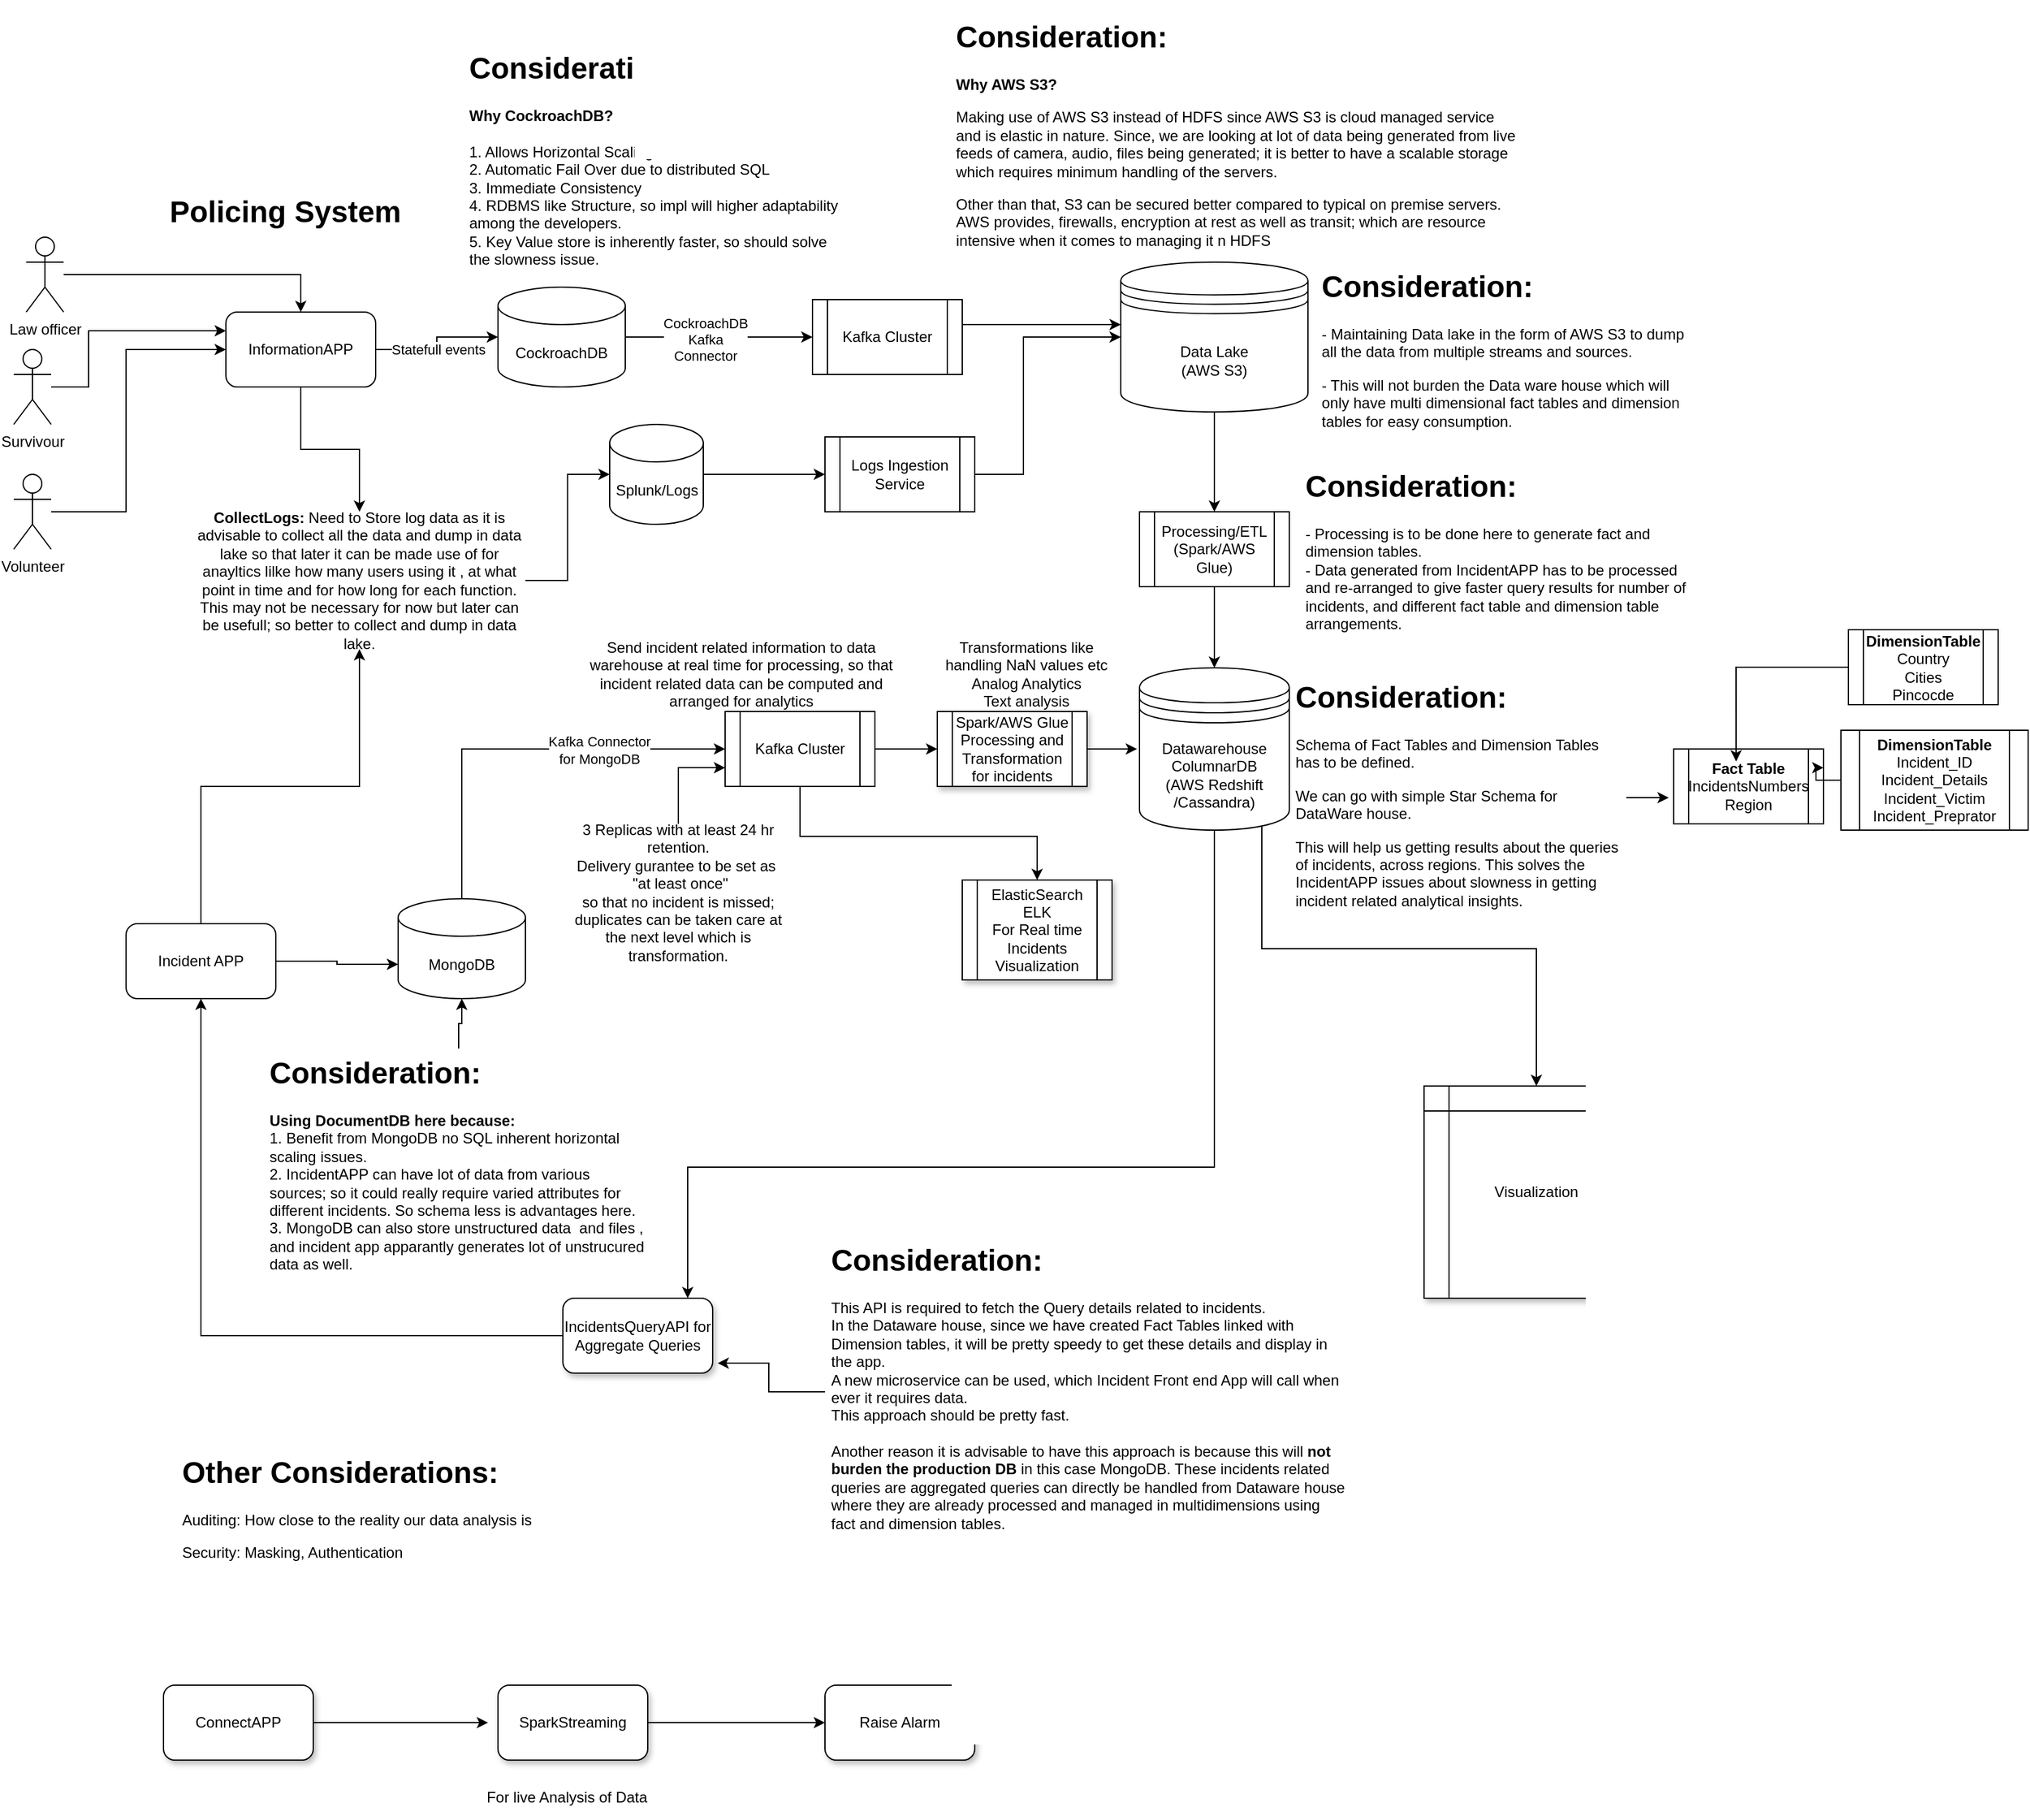 <mxfile version="14.5.10" type="github" pages="3">
  <diagram id="86TCpwpJEMBFlHIx1PRZ" name="Page-1">
    <mxGraphModel dx="1282" dy="674" grid="1" gridSize="10" guides="1" tooltips="1" connect="1" arrows="1" fold="1" page="1" pageScale="1" pageWidth="827" pageHeight="1169" math="0" shadow="0">
      <root>
        <mxCell id="0" />
        <mxCell id="1" parent="0" />
        <mxCell id="M00Jkyyd9K6bwBccqDg0-67" style="edgeStyle=orthogonalEdgeStyle;rounded=0;orthogonalLoop=1;jettySize=auto;html=1;" parent="1" source="M00Jkyyd9K6bwBccqDg0-53" target="M00Jkyyd9K6bwBccqDg0-55" edge="1">
          <mxGeometry relative="1" as="geometry" />
        </mxCell>
        <mxCell id="M00Jkyyd9K6bwBccqDg0-79" value="Statefull events" style="edgeLabel;html=1;align=center;verticalAlign=middle;resizable=0;points=[];" parent="M00Jkyyd9K6bwBccqDg0-67" vertex="1" connectable="0">
          <mxGeometry x="-0.296" y="3" relative="1" as="geometry">
            <mxPoint x="12" y="3" as="offset" />
          </mxGeometry>
        </mxCell>
        <mxCell id="7txRCt_JXUs7RKzOq8Ak-15" style="edgeStyle=orthogonalEdgeStyle;rounded=0;orthogonalLoop=1;jettySize=auto;html=1;" edge="1" parent="1" source="M00Jkyyd9K6bwBccqDg0-53" target="M00Jkyyd9K6bwBccqDg0-82">
          <mxGeometry relative="1" as="geometry" />
        </mxCell>
        <mxCell id="M00Jkyyd9K6bwBccqDg0-53" value="InformationAPP" style="rounded=1;whiteSpace=wrap;html=1;" parent="1" vertex="1">
          <mxGeometry x="210" y="320" width="120" height="60" as="geometry" />
        </mxCell>
        <mxCell id="M00Jkyyd9K6bwBccqDg0-54" value="&lt;h1&gt;Policing System&lt;/h1&gt;" style="text;html=1;strokeColor=none;fillColor=none;spacing=5;spacingTop=-20;whiteSpace=wrap;overflow=hidden;rounded=0;" parent="1" vertex="1">
          <mxGeometry x="160" y="220" width="370" height="40" as="geometry" />
        </mxCell>
        <mxCell id="M00Jkyyd9K6bwBccqDg0-70" style="edgeStyle=orthogonalEdgeStyle;rounded=0;orthogonalLoop=1;jettySize=auto;html=1;" parent="1" source="M00Jkyyd9K6bwBccqDg0-55" target="M00Jkyyd9K6bwBccqDg0-69" edge="1">
          <mxGeometry relative="1" as="geometry" />
        </mxCell>
        <mxCell id="7txRCt_JXUs7RKzOq8Ak-41" value="CockroachDB&lt;br&gt;Kafka&lt;br&gt;Connector" style="edgeLabel;html=1;align=center;verticalAlign=middle;resizable=0;points=[];" vertex="1" connectable="0" parent="M00Jkyyd9K6bwBccqDg0-70">
          <mxGeometry x="-0.147" y="-2" relative="1" as="geometry">
            <mxPoint as="offset" />
          </mxGeometry>
        </mxCell>
        <mxCell id="M00Jkyyd9K6bwBccqDg0-55" value="CockroachDB" style="shape=cylinder3;whiteSpace=wrap;html=1;boundedLbl=1;backgroundOutline=1;size=15;" parent="1" vertex="1">
          <mxGeometry x="428" y="300" width="102" height="80" as="geometry" />
        </mxCell>
        <mxCell id="M00Jkyyd9K6bwBccqDg0-76" style="edgeStyle=orthogonalEdgeStyle;rounded=0;orthogonalLoop=1;jettySize=auto;html=1;entryX=0.5;entryY=0;entryDx=0;entryDy=0;" parent="1" source="M00Jkyyd9K6bwBccqDg0-56" target="M00Jkyyd9K6bwBccqDg0-53" edge="1">
          <mxGeometry relative="1" as="geometry" />
        </mxCell>
        <mxCell id="M00Jkyyd9K6bwBccqDg0-56" value="Law officer" style="shape=umlActor;verticalLabelPosition=bottom;verticalAlign=top;html=1;outlineConnect=0;" parent="1" vertex="1">
          <mxGeometry x="50" y="260" width="30" height="60" as="geometry" />
        </mxCell>
        <mxCell id="M00Jkyyd9K6bwBccqDg0-64" style="edgeStyle=orthogonalEdgeStyle;rounded=0;orthogonalLoop=1;jettySize=auto;html=1;entryX=0;entryY=0.25;entryDx=0;entryDy=0;" parent="1" source="M00Jkyyd9K6bwBccqDg0-61" target="M00Jkyyd9K6bwBccqDg0-53" edge="1">
          <mxGeometry relative="1" as="geometry">
            <Array as="points">
              <mxPoint x="100" y="380" />
              <mxPoint x="100" y="335" />
            </Array>
          </mxGeometry>
        </mxCell>
        <mxCell id="M00Jkyyd9K6bwBccqDg0-61" value="Survivour" style="shape=umlActor;verticalLabelPosition=bottom;verticalAlign=top;html=1;outlineConnect=0;" parent="1" vertex="1">
          <mxGeometry x="40" y="350" width="30" height="60" as="geometry" />
        </mxCell>
        <mxCell id="M00Jkyyd9K6bwBccqDg0-65" style="edgeStyle=orthogonalEdgeStyle;rounded=0;orthogonalLoop=1;jettySize=auto;html=1;entryX=0;entryY=0.5;entryDx=0;entryDy=0;" parent="1" source="M00Jkyyd9K6bwBccqDg0-62" target="M00Jkyyd9K6bwBccqDg0-53" edge="1">
          <mxGeometry relative="1" as="geometry">
            <Array as="points">
              <mxPoint x="130" y="480" />
              <mxPoint x="130" y="350" />
            </Array>
          </mxGeometry>
        </mxCell>
        <mxCell id="M00Jkyyd9K6bwBccqDg0-62" value="Volunteer" style="shape=umlActor;verticalLabelPosition=bottom;verticalAlign=top;html=1;outlineConnect=0;" parent="1" vertex="1">
          <mxGeometry x="40" y="450" width="30" height="60" as="geometry" />
        </mxCell>
        <mxCell id="M00Jkyyd9K6bwBccqDg0-66" value="&lt;h1&gt;Consideration:&lt;/h1&gt;&lt;div&gt;&lt;b&gt;Why CockroachDB?&lt;/b&gt;&lt;/div&gt;&lt;div&gt;&lt;b&gt;&lt;br&gt;&lt;/b&gt;&lt;/div&gt;&lt;div&gt;1. Allows Horizontal Scaling;Can resolve Slowness;&lt;/div&gt;&lt;div&gt;2. Automatic Fail Over due to distributed SQL&lt;/div&gt;&lt;div&gt;3. Immediate Consistency&lt;/div&gt;&lt;div&gt;4. RDBMS like Structure, so impl will higher adaptability among the developers.&lt;/div&gt;&lt;div&gt;5. Key Value store is inherently faster, so should solve the slowness issue.&lt;/div&gt;&lt;div&gt;&lt;br&gt;&lt;/div&gt;" style="text;html=1;strokeColor=none;fillColor=none;spacing=5;spacingTop=-20;whiteSpace=wrap;overflow=hidden;rounded=0;" parent="1" vertex="1">
          <mxGeometry x="400" y="105" width="310" height="195" as="geometry" />
        </mxCell>
        <mxCell id="M00Jkyyd9K6bwBccqDg0-72" style="edgeStyle=orthogonalEdgeStyle;rounded=0;orthogonalLoop=1;jettySize=auto;html=1;" parent="1" source="M00Jkyyd9K6bwBccqDg0-69" target="M00Jkyyd9K6bwBccqDg0-71" edge="1">
          <mxGeometry relative="1" as="geometry">
            <Array as="points">
              <mxPoint x="870" y="330" />
              <mxPoint x="870" y="330" />
            </Array>
          </mxGeometry>
        </mxCell>
        <mxCell id="M00Jkyyd9K6bwBccqDg0-69" value="Kafka Cluster" style="shape=process;whiteSpace=wrap;html=1;backgroundOutline=1;" parent="1" vertex="1">
          <mxGeometry x="680" y="310" width="120" height="60" as="geometry" />
        </mxCell>
        <mxCell id="M00Jkyyd9K6bwBccqDg0-94" style="edgeStyle=orthogonalEdgeStyle;rounded=0;orthogonalLoop=1;jettySize=auto;html=1;" parent="1" source="M00Jkyyd9K6bwBccqDg0-71" target="M00Jkyyd9K6bwBccqDg0-93" edge="1">
          <mxGeometry relative="1" as="geometry" />
        </mxCell>
        <mxCell id="M00Jkyyd9K6bwBccqDg0-71" value="Data Lake&lt;br&gt;(AWS S3)" style="shape=datastore;whiteSpace=wrap;html=1;" parent="1" vertex="1">
          <mxGeometry x="927" y="280" width="150" height="120" as="geometry" />
        </mxCell>
        <mxCell id="M00Jkyyd9K6bwBccqDg0-73" value="&lt;h1&gt;Consideration:&lt;/h1&gt;&lt;p&gt;- Maintaining Data lake in the form of AWS S3 to dump all the data from multiple streams and sources.&amp;nbsp;&lt;/p&gt;&lt;p&gt;- This will not burden the Data ware house which will only have multi dimensional fact tables and dimension tables for easy consumption.&lt;/p&gt;" style="text;html=1;strokeColor=none;fillColor=none;spacing=5;spacingTop=-20;whiteSpace=wrap;overflow=hidden;rounded=0;" parent="1" vertex="1">
          <mxGeometry x="1083" y="280" width="300" height="160" as="geometry" />
        </mxCell>
        <mxCell id="M00Jkyyd9K6bwBccqDg0-75" value="&lt;h1&gt;Consideration:&lt;/h1&gt;&lt;p&gt;&lt;b&gt;Why AWS S3?&lt;/b&gt;&lt;/p&gt;&lt;p&gt;Making use of AWS S3 instead of HDFS since AWS S3 is cloud managed service and is elastic in nature. Since, we are looking at lot of data being generated from live feeds of camera, audio, files being generated; it is better to have a scalable storage which requires minimum handling of the servers.&lt;/p&gt;&lt;p&gt;Other than that, S3 can be secured better compared to typical on premise servers. AWS provides, firewalls, encryption at rest as well as transit; which are resource intensive when it comes to managing it n HDFS&lt;/p&gt;" style="text;html=1;strokeColor=none;fillColor=none;spacing=5;spacingTop=-20;whiteSpace=wrap;overflow=hidden;rounded=0;" parent="1" vertex="1">
          <mxGeometry x="790" y="80" width="460" height="200" as="geometry" />
        </mxCell>
        <mxCell id="M00Jkyyd9K6bwBccqDg0-86" style="edgeStyle=orthogonalEdgeStyle;rounded=0;orthogonalLoop=1;jettySize=auto;html=1;entryX=0;entryY=0.5;entryDx=0;entryDy=0;" parent="1" source="M00Jkyyd9K6bwBccqDg0-80" target="M00Jkyyd9K6bwBccqDg0-85" edge="1">
          <mxGeometry relative="1" as="geometry" />
        </mxCell>
        <mxCell id="M00Jkyyd9K6bwBccqDg0-80" value="Splunk/Logs" style="shape=cylinder3;whiteSpace=wrap;html=1;boundedLbl=1;backgroundOutline=1;size=15;" parent="1" vertex="1">
          <mxGeometry x="517.5" y="410" width="75" height="80" as="geometry" />
        </mxCell>
        <mxCell id="M00Jkyyd9K6bwBccqDg0-88" style="edgeStyle=orthogonalEdgeStyle;rounded=0;orthogonalLoop=1;jettySize=auto;html=1;entryX=0;entryY=0.5;entryDx=0;entryDy=0;" parent="1" source="M00Jkyyd9K6bwBccqDg0-85" target="M00Jkyyd9K6bwBccqDg0-71" edge="1">
          <mxGeometry relative="1" as="geometry">
            <Array as="points">
              <mxPoint x="849" y="450" />
              <mxPoint x="849" y="340" />
            </Array>
          </mxGeometry>
        </mxCell>
        <mxCell id="M00Jkyyd9K6bwBccqDg0-85" value="Logs Ingestion Service" style="shape=process;whiteSpace=wrap;html=1;backgroundOutline=1;" parent="1" vertex="1">
          <mxGeometry x="690" y="420" width="120" height="60" as="geometry" />
        </mxCell>
        <mxCell id="7txRCt_JXUs7RKzOq8Ak-7" style="edgeStyle=orthogonalEdgeStyle;rounded=0;orthogonalLoop=1;jettySize=auto;html=1;entryX=0;entryY=0;entryDx=0;entryDy=52.5;entryPerimeter=0;" edge="1" parent="1" source="M00Jkyyd9K6bwBccqDg0-89" target="7txRCt_JXUs7RKzOq8Ak-1">
          <mxGeometry relative="1" as="geometry" />
        </mxCell>
        <mxCell id="7txRCt_JXUs7RKzOq8Ak-13" style="edgeStyle=orthogonalEdgeStyle;rounded=0;orthogonalLoop=1;jettySize=auto;html=1;" edge="1" parent="1" source="M00Jkyyd9K6bwBccqDg0-89" target="M00Jkyyd9K6bwBccqDg0-82">
          <mxGeometry relative="1" as="geometry" />
        </mxCell>
        <mxCell id="M00Jkyyd9K6bwBccqDg0-89" value="Incident APP" style="rounded=1;whiteSpace=wrap;html=1;" parent="1" vertex="1">
          <mxGeometry x="130" y="810" width="120" height="60" as="geometry" />
        </mxCell>
        <mxCell id="7txRCt_JXUs7RKzOq8Ak-21" style="edgeStyle=orthogonalEdgeStyle;rounded=0;orthogonalLoop=1;jettySize=auto;html=1;" edge="1" parent="1" source="M00Jkyyd9K6bwBccqDg0-90" target="7txRCt_JXUs7RKzOq8Ak-20">
          <mxGeometry relative="1" as="geometry">
            <Array as="points">
              <mxPoint x="1002" y="1005" />
              <mxPoint x="580" y="1005" />
            </Array>
          </mxGeometry>
        </mxCell>
        <mxCell id="7txRCt_JXUs7RKzOq8Ak-28" style="edgeStyle=orthogonalEdgeStyle;rounded=0;orthogonalLoop=1;jettySize=auto;html=1;exitX=0.783;exitY=0.969;exitDx=0;exitDy=0;exitPerimeter=0;" edge="1" parent="1" source="M00Jkyyd9K6bwBccqDg0-90" target="7txRCt_JXUs7RKzOq8Ak-27">
          <mxGeometry relative="1" as="geometry">
            <Array as="points">
              <mxPoint x="1040" y="731" />
              <mxPoint x="1040" y="830" />
              <mxPoint x="1260" y="830" />
            </Array>
          </mxGeometry>
        </mxCell>
        <mxCell id="M00Jkyyd9K6bwBccqDg0-90" value="Datawarehouse&lt;br&gt;ColumnarDB&lt;br&gt;(AWS Redshift /Cassandra)" style="shape=datastore;whiteSpace=wrap;html=1;" parent="1" vertex="1">
          <mxGeometry x="942" y="605" width="120" height="130" as="geometry" />
        </mxCell>
        <mxCell id="7txRCt_JXUs7RKzOq8Ak-43" style="edgeStyle=orthogonalEdgeStyle;rounded=0;orthogonalLoop=1;jettySize=auto;html=1;entryX=-0.033;entryY=0.65;entryDx=0;entryDy=0;entryPerimeter=0;" edge="1" parent="1" source="M00Jkyyd9K6bwBccqDg0-92" target="M00Jkyyd9K6bwBccqDg0-97">
          <mxGeometry relative="1" as="geometry" />
        </mxCell>
        <mxCell id="M00Jkyyd9K6bwBccqDg0-92" value="&lt;h1&gt;Consideration:&lt;/h1&gt;&lt;p&gt;&lt;span&gt;Schema of Fact Tables and Dimension Tables has to be defined.&lt;/span&gt;&lt;br&gt;&lt;/p&gt;&lt;p&gt;&lt;span&gt;We can go with simple Star Schema for DataWare house.&amp;nbsp;&lt;/span&gt;&lt;/p&gt;&lt;p&gt;&lt;span&gt;This will help us getting results about the queries of incidents, across regions. This solves the IncidentAPP issues about slowness in getting incident related analytical insights.&lt;/span&gt;&lt;/p&gt;" style="text;html=1;strokeColor=none;fillColor=none;spacing=5;spacingTop=-20;whiteSpace=wrap;overflow=hidden;rounded=0;" parent="1" vertex="1">
          <mxGeometry x="1062" y="609" width="270" height="200" as="geometry" />
        </mxCell>
        <mxCell id="M00Jkyyd9K6bwBccqDg0-95" style="edgeStyle=orthogonalEdgeStyle;rounded=0;orthogonalLoop=1;jettySize=auto;html=1;" parent="1" source="M00Jkyyd9K6bwBccqDg0-93" target="M00Jkyyd9K6bwBccqDg0-90" edge="1">
          <mxGeometry relative="1" as="geometry" />
        </mxCell>
        <mxCell id="M00Jkyyd9K6bwBccqDg0-93" value="Processing/ETL&lt;br&gt;(Spark/AWS Glue)" style="shape=process;whiteSpace=wrap;html=1;backgroundOutline=1;" parent="1" vertex="1">
          <mxGeometry x="942" y="480" width="120" height="60" as="geometry" />
        </mxCell>
        <mxCell id="M00Jkyyd9K6bwBccqDg0-96" value="&lt;h1&gt;Consideration:&lt;/h1&gt;&lt;div&gt;- Processing is to be done here to generate fact and dimension tables.&amp;nbsp;&lt;/div&gt;&lt;div&gt;- Data generated from IncidentAPP has to be processed and re-arranged to give faster query results for number of incidents, and different fact table and dimension table arrangements.&lt;/div&gt;" style="text;html=1;strokeColor=none;fillColor=none;spacing=5;spacingTop=-20;whiteSpace=wrap;overflow=hidden;rounded=0;" parent="1" vertex="1">
          <mxGeometry x="1070" y="440" width="313" height="160" as="geometry" />
        </mxCell>
        <mxCell id="M00Jkyyd9K6bwBccqDg0-97" value="&lt;b&gt;Fact Table&lt;br&gt;&lt;/b&gt;IncidentsNumbers&lt;br&gt;Region" style="shape=process;whiteSpace=wrap;html=1;backgroundOutline=1;" parent="1" vertex="1">
          <mxGeometry x="1370" y="670" width="120" height="60" as="geometry" />
        </mxCell>
        <mxCell id="M00Jkyyd9K6bwBccqDg0-104" style="edgeStyle=orthogonalEdgeStyle;rounded=0;orthogonalLoop=1;jettySize=auto;html=1;entryX=0.417;entryY=0.167;entryDx=0;entryDy=0;entryPerimeter=0;exitX=0;exitY=0.5;exitDx=0;exitDy=0;" parent="1" source="M00Jkyyd9K6bwBccqDg0-98" target="M00Jkyyd9K6bwBccqDg0-97" edge="1">
          <mxGeometry relative="1" as="geometry" />
        </mxCell>
        <mxCell id="M00Jkyyd9K6bwBccqDg0-98" value="&lt;b&gt;DimensionTable&lt;/b&gt;&lt;br&gt;Country&lt;br&gt;Cities&lt;br&gt;Pincocde" style="shape=process;whiteSpace=wrap;html=1;backgroundOutline=1;" parent="1" vertex="1">
          <mxGeometry x="1510" y="574.5" width="120" height="60" as="geometry" />
        </mxCell>
        <mxCell id="M00Jkyyd9K6bwBccqDg0-101" style="edgeStyle=orthogonalEdgeStyle;rounded=0;orthogonalLoop=1;jettySize=auto;html=1;entryX=1;entryY=0.25;entryDx=0;entryDy=0;" parent="1" source="M00Jkyyd9K6bwBccqDg0-99" target="M00Jkyyd9K6bwBccqDg0-97" edge="1">
          <mxGeometry relative="1" as="geometry" />
        </mxCell>
        <mxCell id="M00Jkyyd9K6bwBccqDg0-99" value="&lt;b&gt;DimensionTable&lt;/b&gt;&lt;br&gt;Incident_ID&lt;br&gt;Incident_Details&lt;br&gt;Incident_Victim&lt;br&gt;Incident_Preprator" style="shape=process;whiteSpace=wrap;html=1;backgroundOutline=1;" parent="1" vertex="1">
          <mxGeometry x="1504" y="655" width="150" height="80" as="geometry" />
        </mxCell>
        <mxCell id="7txRCt_JXUs7RKzOq8Ak-9" style="edgeStyle=orthogonalEdgeStyle;rounded=0;orthogonalLoop=1;jettySize=auto;html=1;entryX=0;entryY=0.5;entryDx=0;entryDy=0;exitX=0.5;exitY=0;exitDx=0;exitDy=0;exitPerimeter=0;" edge="1" parent="1" source="7txRCt_JXUs7RKzOq8Ak-1" target="7txRCt_JXUs7RKzOq8Ak-8">
          <mxGeometry relative="1" as="geometry" />
        </mxCell>
        <mxCell id="7txRCt_JXUs7RKzOq8Ak-24" value="Kafka Connector &lt;br&gt;for MongoDB" style="edgeLabel;html=1;align=center;verticalAlign=middle;resizable=0;points=[];" vertex="1" connectable="0" parent="7txRCt_JXUs7RKzOq8Ak-9">
          <mxGeometry x="0.389" y="-1" relative="1" as="geometry">
            <mxPoint as="offset" />
          </mxGeometry>
        </mxCell>
        <mxCell id="7txRCt_JXUs7RKzOq8Ak-1" value="MongoDB" style="shape=cylinder3;whiteSpace=wrap;html=1;boundedLbl=1;backgroundOutline=1;size=15;" vertex="1" parent="1">
          <mxGeometry x="348" y="790" width="102" height="80" as="geometry" />
        </mxCell>
        <mxCell id="7txRCt_JXUs7RKzOq8Ak-47" style="edgeStyle=orthogonalEdgeStyle;rounded=0;orthogonalLoop=1;jettySize=auto;html=1;entryX=0.5;entryY=1;entryDx=0;entryDy=0;entryPerimeter=0;" edge="1" parent="1" source="7txRCt_JXUs7RKzOq8Ak-4" target="7txRCt_JXUs7RKzOq8Ak-1">
          <mxGeometry relative="1" as="geometry" />
        </mxCell>
        <mxCell id="7txRCt_JXUs7RKzOq8Ak-4" value="&lt;h1&gt;Consideration:&lt;/h1&gt;&lt;div&gt;&lt;b&gt;Using DocumentDB here because:&lt;/b&gt;&lt;/div&gt;&lt;div&gt;1. Benefit from MongoDB no SQL inherent horizontal scaling issues.&lt;/div&gt;&lt;div&gt;2. IncidentAPP can have lot of data from various sources; so it could really require varied attributes for different incidents. So schema less is advantages here.&lt;/div&gt;&lt;div&gt;3. MongoDB can also store unstructured data&amp;nbsp; and files , and incident app apparantly generates lot of unstrucured data as well.&lt;/div&gt;&lt;div&gt;&lt;br&gt;&lt;/div&gt;&lt;div&gt;&lt;br&gt;&lt;/div&gt;" style="text;html=1;strokeColor=none;fillColor=none;spacing=5;spacingTop=-20;whiteSpace=wrap;overflow=hidden;rounded=0;" vertex="1" parent="1">
          <mxGeometry x="240" y="910" width="313" height="190" as="geometry" />
        </mxCell>
        <mxCell id="7txRCt_JXUs7RKzOq8Ak-14" style="edgeStyle=orthogonalEdgeStyle;rounded=0;orthogonalLoop=1;jettySize=auto;html=1;" edge="1" parent="1" source="M00Jkyyd9K6bwBccqDg0-82" target="M00Jkyyd9K6bwBccqDg0-80">
          <mxGeometry relative="1" as="geometry" />
        </mxCell>
        <mxCell id="M00Jkyyd9K6bwBccqDg0-82" value="&lt;b&gt;CollectLogs:&lt;/b&gt; Need to Store log data as it is advisable to collect all the data and dump in data lake so that later it can be made use of for anayltics lilke how many users using it , at what point in time and for how long for each function. This may not be necessary for now but later can be usefull; so better to collect and dump in data lake." style="text;html=1;strokeColor=none;fillColor=none;align=center;verticalAlign=middle;whiteSpace=wrap;rounded=0;shadow=1;" parent="1" vertex="1">
          <mxGeometry x="184" y="480" width="266" height="110" as="geometry" />
        </mxCell>
        <mxCell id="7txRCt_JXUs7RKzOq8Ak-38" style="edgeStyle=orthogonalEdgeStyle;rounded=0;orthogonalLoop=1;jettySize=auto;html=1;" edge="1" parent="1" source="7txRCt_JXUs7RKzOq8Ak-8" target="7txRCt_JXUs7RKzOq8Ak-29">
          <mxGeometry relative="1" as="geometry" />
        </mxCell>
        <mxCell id="7txRCt_JXUs7RKzOq8Ak-40" style="edgeStyle=orthogonalEdgeStyle;rounded=0;orthogonalLoop=1;jettySize=auto;html=1;entryX=0.5;entryY=0;entryDx=0;entryDy=0;" edge="1" parent="1" source="7txRCt_JXUs7RKzOq8Ak-8" target="7txRCt_JXUs7RKzOq8Ak-39">
          <mxGeometry relative="1" as="geometry">
            <Array as="points">
              <mxPoint x="670" y="740" />
              <mxPoint x="860" y="740" />
            </Array>
          </mxGeometry>
        </mxCell>
        <mxCell id="7txRCt_JXUs7RKzOq8Ak-8" value="Kafka Cluster" style="shape=process;whiteSpace=wrap;html=1;backgroundOutline=1;" vertex="1" parent="1">
          <mxGeometry x="610" y="640" width="120" height="60" as="geometry" />
        </mxCell>
        <mxCell id="7txRCt_JXUs7RKzOq8Ak-22" style="edgeStyle=orthogonalEdgeStyle;rounded=0;orthogonalLoop=1;jettySize=auto;html=1;entryX=0.5;entryY=1;entryDx=0;entryDy=0;" edge="1" parent="1" source="7txRCt_JXUs7RKzOq8Ak-20" target="M00Jkyyd9K6bwBccqDg0-89">
          <mxGeometry relative="1" as="geometry" />
        </mxCell>
        <mxCell id="7txRCt_JXUs7RKzOq8Ak-20" value="IncidentsQueryAPI for Aggregate Queries" style="rounded=1;whiteSpace=wrap;html=1;shadow=1;" vertex="1" parent="1">
          <mxGeometry x="480" y="1110" width="120" height="60" as="geometry" />
        </mxCell>
        <mxCell id="7txRCt_JXUs7RKzOq8Ak-46" style="edgeStyle=orthogonalEdgeStyle;rounded=0;orthogonalLoop=1;jettySize=auto;html=1;entryX=1.033;entryY=0.867;entryDx=0;entryDy=0;entryPerimeter=0;" edge="1" parent="1" source="7txRCt_JXUs7RKzOq8Ak-23" target="7txRCt_JXUs7RKzOq8Ak-20">
          <mxGeometry relative="1" as="geometry" />
        </mxCell>
        <mxCell id="7txRCt_JXUs7RKzOq8Ak-23" value="&lt;h1&gt;Consideration:&lt;/h1&gt;&lt;div&gt;This API is required to fetch the Query details related to incidents.&amp;nbsp;&lt;/div&gt;&lt;div&gt;In the Dataware house, since we have created Fact Tables linked with Dimension tables, it will be pretty speedy to get these details and display in the app.&lt;/div&gt;&lt;div&gt;A new microservice can be used, which Incident Front end App will call when ever it requires data.&amp;nbsp;&lt;/div&gt;&lt;div&gt;This approach should be pretty fast.&lt;/div&gt;&lt;div&gt;&lt;br&gt;&lt;/div&gt;&lt;div&gt;Another reason it is advisable to have this approach is because this will &lt;b&gt;not burden the production DB&lt;/b&gt; in this case MongoDB. These incidents related queries are aggregated queries can directly be handled from Dataware house where they are already processed and managed in multidimensions using fact and dimension tables.&lt;/div&gt;&lt;div&gt;&lt;br&gt;&lt;/div&gt;&lt;div&gt;&lt;br&gt;&lt;/div&gt;&lt;div&gt;&lt;br&gt;&lt;/div&gt;" style="text;html=1;strokeColor=none;fillColor=none;spacing=5;spacingTop=-20;whiteSpace=wrap;overflow=hidden;rounded=0;" vertex="1" parent="1">
          <mxGeometry x="690" y="1060" width="420" height="250" as="geometry" />
        </mxCell>
        <mxCell id="7txRCt_JXUs7RKzOq8Ak-26" value="Send incident related information to data warehouse at real time for processing, so that incident related data can be computed and arranged for analytics" style="text;html=1;strokeColor=none;fillColor=none;align=center;verticalAlign=middle;whiteSpace=wrap;rounded=0;shadow=1;" vertex="1" parent="1">
          <mxGeometry x="488" y="585.5" width="270" height="49" as="geometry" />
        </mxCell>
        <mxCell id="7txRCt_JXUs7RKzOq8Ak-27" value="Visualization" style="shape=internalStorage;whiteSpace=wrap;html=1;backgroundOutline=1;shadow=1;" vertex="1" parent="1">
          <mxGeometry x="1170" y="940" width="180" height="170" as="geometry" />
        </mxCell>
        <mxCell id="7txRCt_JXUs7RKzOq8Ak-37" style="edgeStyle=orthogonalEdgeStyle;rounded=0;orthogonalLoop=1;jettySize=auto;html=1;" edge="1" parent="1" source="7txRCt_JXUs7RKzOq8Ak-29">
          <mxGeometry relative="1" as="geometry">
            <mxPoint x="940" y="670" as="targetPoint" />
          </mxGeometry>
        </mxCell>
        <mxCell id="7txRCt_JXUs7RKzOq8Ak-29" value="Spark/AWS Glue Processing and Transformation for incidents" style="shape=process;whiteSpace=wrap;html=1;backgroundOutline=1;shadow=1;" vertex="1" parent="1">
          <mxGeometry x="780" y="640" width="120" height="60" as="geometry" />
        </mxCell>
        <mxCell id="7txRCt_JXUs7RKzOq8Ak-33" value="Transformations like handling NaN values etc&lt;br&gt;Analog Analytics&lt;br&gt;Text analysis" style="text;html=1;strokeColor=none;fillColor=none;align=center;verticalAlign=middle;whiteSpace=wrap;rounded=0;shadow=1;" vertex="1" parent="1">
          <mxGeometry x="783" y="580" width="137" height="60" as="geometry" />
        </mxCell>
        <mxCell id="7txRCt_JXUs7RKzOq8Ak-39" value="ElasticSearch ELK&lt;br&gt;For Real time Incidents Visualization" style="shape=process;whiteSpace=wrap;html=1;backgroundOutline=1;shadow=1;" vertex="1" parent="1">
          <mxGeometry x="800" y="775" width="120" height="80" as="geometry" />
        </mxCell>
        <mxCell id="7txRCt_JXUs7RKzOq8Ak-45" style="edgeStyle=orthogonalEdgeStyle;rounded=0;orthogonalLoop=1;jettySize=auto;html=1;entryX=0;entryY=0.75;entryDx=0;entryDy=0;" edge="1" parent="1" source="7txRCt_JXUs7RKzOq8Ak-44" target="7txRCt_JXUs7RKzOq8Ak-8">
          <mxGeometry relative="1" as="geometry" />
        </mxCell>
        <mxCell id="7txRCt_JXUs7RKzOq8Ak-44" value="3 Replicas with at least 24 hr retention.&lt;br&gt;Delivery gurantee to be set as&amp;nbsp; &amp;nbsp;&quot;at least once&quot;&lt;br&gt;so that no incident is missed; duplicates can be taken care at the next level which is transformation." style="text;html=1;strokeColor=none;fillColor=none;align=center;verticalAlign=middle;whiteSpace=wrap;rounded=0;shadow=1;" vertex="1" parent="1">
          <mxGeometry x="480" y="730" width="185" height="110" as="geometry" />
        </mxCell>
        <mxCell id="7txRCt_JXUs7RKzOq8Ak-49" value="&lt;h1&gt;Other Considerations:&lt;/h1&gt;&lt;p&gt;Auditing: How close to the reality our data analysis is&lt;/p&gt;&lt;p&gt;Security: Masking, Authentication&lt;/p&gt;" style="text;html=1;strokeColor=none;fillColor=none;spacing=5;spacingTop=-20;whiteSpace=wrap;overflow=hidden;rounded=0;shadow=1;" vertex="1" parent="1">
          <mxGeometry x="170" y="1230" width="310" height="120" as="geometry" />
        </mxCell>
        <mxCell id="II3lYOn81gBue7E85nwl-2" style="edgeStyle=orthogonalEdgeStyle;rounded=0;orthogonalLoop=1;jettySize=auto;html=1;" edge="1" parent="1" source="II3lYOn81gBue7E85nwl-1">
          <mxGeometry relative="1" as="geometry">
            <mxPoint x="420" y="1450" as="targetPoint" />
          </mxGeometry>
        </mxCell>
        <mxCell id="II3lYOn81gBue7E85nwl-1" value="ConnectAPP" style="rounded=1;whiteSpace=wrap;html=1;shadow=1;" vertex="1" parent="1">
          <mxGeometry x="160" y="1420" width="120" height="60" as="geometry" />
        </mxCell>
        <mxCell id="II3lYOn81gBue7E85nwl-5" style="edgeStyle=orthogonalEdgeStyle;rounded=0;orthogonalLoop=1;jettySize=auto;html=1;" edge="1" parent="1" source="II3lYOn81gBue7E85nwl-3">
          <mxGeometry relative="1" as="geometry">
            <mxPoint x="690" y="1450" as="targetPoint" />
          </mxGeometry>
        </mxCell>
        <mxCell id="II3lYOn81gBue7E85nwl-3" value="SparkStreaming" style="rounded=1;whiteSpace=wrap;html=1;shadow=1;" vertex="1" parent="1">
          <mxGeometry x="428" y="1420" width="120" height="60" as="geometry" />
        </mxCell>
        <mxCell id="II3lYOn81gBue7E85nwl-4" value="For live Analysis of Data&amp;nbsp;" style="text;html=1;strokeColor=none;fillColor=none;align=center;verticalAlign=middle;whiteSpace=wrap;rounded=0;shadow=1;" vertex="1" parent="1">
          <mxGeometry x="370" y="1500" width="230" height="20" as="geometry" />
        </mxCell>
        <mxCell id="II3lYOn81gBue7E85nwl-6" value="Raise Alarm" style="rounded=1;whiteSpace=wrap;html=1;shadow=1;" vertex="1" parent="1">
          <mxGeometry x="690" y="1420" width="120" height="60" as="geometry" />
        </mxCell>
      </root>
    </mxGraphModel>
  </diagram>
  <diagram id="sokzipqtzOe1h6msOYng" name="DBChoices">
    <mxGraphModel dx="1282" dy="674" grid="1" gridSize="10" guides="1" tooltips="1" connect="1" arrows="1" fold="1" page="1" pageScale="1" pageWidth="827" pageHeight="1169" math="0" shadow="0">
      <root>
        <mxCell id="3UqN9f_yNtxF5DANuFR4-0" />
        <mxCell id="3UqN9f_yNtxF5DANuFR4-1" parent="3UqN9f_yNtxF5DANuFR4-0" />
      </root>
    </mxGraphModel>
  </diagram>
  <diagram id="nAH0pt2wdRR5eKk2N3gx" name="Kafka">
    <mxGraphModel dx="1282" dy="1843" grid="1" gridSize="10" guides="1" tooltips="1" connect="1" arrows="1" fold="1" page="1" pageScale="1" pageWidth="827" pageHeight="1169" math="0" shadow="0">
      <root>
        <mxCell id="jCGFnb368hU8gwx-G9o3-0" />
        <mxCell id="jCGFnb368hU8gwx-G9o3-1" parent="jCGFnb368hU8gwx-G9o3-0" />
        <mxCell id="jCGFnb368hU8gwx-G9o3-4" style="edgeStyle=orthogonalEdgeStyle;rounded=0;orthogonalLoop=1;jettySize=auto;html=1;" edge="1" parent="jCGFnb368hU8gwx-G9o3-1" source="jCGFnb368hU8gwx-G9o3-2" target="jCGFnb368hU8gwx-G9o3-3">
          <mxGeometry relative="1" as="geometry" />
        </mxCell>
        <mxCell id="jCGFnb368hU8gwx-G9o3-7" style="edgeStyle=orthogonalEdgeStyle;rounded=0;orthogonalLoop=1;jettySize=auto;html=1;" edge="1" parent="jCGFnb368hU8gwx-G9o3-1" source="jCGFnb368hU8gwx-G9o3-2" target="jCGFnb368hU8gwx-G9o3-5">
          <mxGeometry relative="1" as="geometry">
            <Array as="points">
              <mxPoint x="440" y="150" />
            </Array>
          </mxGeometry>
        </mxCell>
        <mxCell id="jCGFnb368hU8gwx-G9o3-9" style="edgeStyle=orthogonalEdgeStyle;rounded=0;orthogonalLoop=1;jettySize=auto;html=1;" edge="1" parent="jCGFnb368hU8gwx-G9o3-1" source="jCGFnb368hU8gwx-G9o3-2" target="jCGFnb368hU8gwx-G9o3-8">
          <mxGeometry relative="1" as="geometry">
            <Array as="points">
              <mxPoint x="400" y="220" />
              <mxPoint x="295" y="220" />
            </Array>
          </mxGeometry>
        </mxCell>
        <mxCell id="jCGFnb368hU8gwx-G9o3-11" style="edgeStyle=orthogonalEdgeStyle;rounded=0;orthogonalLoop=1;jettySize=auto;html=1;" edge="1" parent="jCGFnb368hU8gwx-G9o3-1" source="jCGFnb368hU8gwx-G9o3-2" target="jCGFnb368hU8gwx-G9o3-10">
          <mxGeometry relative="1" as="geometry">
            <Array as="points">
              <mxPoint x="330" y="349" />
              <mxPoint x="330" y="349" />
            </Array>
          </mxGeometry>
        </mxCell>
        <mxCell id="jCGFnb368hU8gwx-G9o3-16" style="edgeStyle=orthogonalEdgeStyle;rounded=0;orthogonalLoop=1;jettySize=auto;html=1;entryX=0;entryY=0.5;entryDx=0;entryDy=0;" edge="1" parent="jCGFnb368hU8gwx-G9o3-1" source="jCGFnb368hU8gwx-G9o3-2" target="jCGFnb368hU8gwx-G9o3-14">
          <mxGeometry relative="1" as="geometry">
            <Array as="points">
              <mxPoint x="650" y="350" />
            </Array>
          </mxGeometry>
        </mxCell>
        <mxCell id="jCGFnb368hU8gwx-G9o3-2" value="kafka Cluster" style="points=[[0,0,0],[0.25,0,0],[0.5,0,0],[0.75,0,0],[1,0,0],[0,1,0],[0.25,1,0],[0.5,1,0],[0.75,1,0],[1,1,0],[0,0.25,0],[0,0.5,0],[0,0.75,0],[1,0.25,0],[1,0.5,0],[1,0.75,0]];outlineConnect=0;fontColor=#232F3E;gradientColor=#945DF2;gradientDirection=north;fillColor=#5A30B5;strokeColor=#ffffff;dashed=0;verticalLabelPosition=bottom;verticalAlign=top;align=center;html=1;fontSize=12;fontStyle=0;aspect=fixed;shape=mxgraph.aws4.resourceIcon;resIcon=mxgraph.aws4.managed_streaming_for_kafka;shadow=1;" vertex="1" parent="jCGFnb368hU8gwx-G9o3-1">
          <mxGeometry x="375" y="305" width="78" height="78" as="geometry" />
        </mxCell>
        <mxCell id="jCGFnb368hU8gwx-G9o3-3" value="&lt;h1&gt;Partition&lt;/h1&gt;&lt;p&gt;1. Partion is to do with performance, more partition better the write and read operations.&lt;/p&gt;" style="text;html=1;strokeColor=none;fillColor=none;spacing=5;spacingTop=-20;whiteSpace=wrap;overflow=hidden;rounded=0;shadow=1;" vertex="1" parent="jCGFnb368hU8gwx-G9o3-1">
          <mxGeometry x="234" y="585" width="180" height="120" as="geometry" />
        </mxCell>
        <mxCell id="jCGFnb368hU8gwx-G9o3-5" value="&lt;h1&gt;How to Design Topic:&lt;/h1&gt;&lt;p&gt;1. Labelling of the type of data stream. like Incidents&lt;/p&gt;&lt;p&gt;2. Multiple events in the same topic is not a good idea, because then all consumers will not be able to choose, every one will get every thing and consumers will be flooded with lot of irrelevant information.&lt;/p&gt;&lt;p&gt;3. Also, very atomic level Topics are also curse to the performance of the cluster. Each topic will have at least one partition. Need to find the right balance of categorising.&amp;nbsp;&lt;/p&gt;&lt;p&gt;4. There can be few thumb rules to follow:&lt;/p&gt;&lt;p&gt;4.a:&amp;nbsp;&lt;span&gt;Thumb rule: topic == collection of events of the same type, this follows the SQL table rule, all same type of &quot;entity&quot; record having same schema in the same table.&lt;/span&gt;&lt;/p&gt;&lt;p&gt;&lt;span&gt;4.b: If the events are sensitive to ordering, they should also be kept together rather than stripped apart prematurely.&lt;/span&gt;&lt;/p&gt;&lt;p&gt;&lt;span&gt;4.c: If there are two different entities but they are related then also its better to keep them together because cost of combining them in order will be more later.&lt;/span&gt;&lt;/p&gt;" style="text;html=1;strokeColor=none;fillColor=none;spacing=5;spacingTop=-20;whiteSpace=wrap;overflow=hidden;rounded=0;shadow=1;" vertex="1" parent="jCGFnb368hU8gwx-G9o3-1">
          <mxGeometry x="640" y="-30" width="440" height="340" as="geometry" />
        </mxCell>
        <mxCell id="jCGFnb368hU8gwx-G9o3-8" value="&lt;span style=&quot;color: rgb(0 , 0 , 0) ; font-family: &amp;#34;markot&amp;#34; , &amp;#34;arial&amp;#34; , sans-serif ; font-size: 16px ; font-style: normal ; letter-spacing: normal ; text-align: left ; text-indent: 0px ; text-transform: none ; word-spacing: 0px ; background-color: rgb(255 , 255 , 255) ; display: inline ; float: none&quot;&gt;&lt;b&gt;How to create topics&lt;/b&gt;&lt;/span&gt;&lt;span style=&quot;color: rgb(0 , 0 , 0) ; font-family: &amp;#34;markot&amp;#34; , &amp;#34;arial&amp;#34; , sans-serif ; font-size: 16px ; font-style: normal ; font-weight: 300 ; letter-spacing: normal ; text-align: left ; text-indent: 0px ; text-transform: none ; word-spacing: 0px ; background-color: rgb(255 , 255 , 255) ; display: inline ; float: none&quot;&gt;: &lt;br&gt;The common wisdom&lt;/span&gt;&lt;span style=&quot;color: rgb(0 , 0 , 0) ; font-family: &amp;#34;markot&amp;#34; , &amp;#34;arial&amp;#34; , sans-serif ; font-size: 16px ; font-style: normal ; font-weight: 300 ; letter-spacing: normal ; text-align: left ; text-indent: 0px ; text-transform: none ; word-spacing: 0px ; background-color: rgb(255 , 255 , 255) ; display: inline ; float: none&quot;&gt;&amp;nbsp;seems to be: put all events of the same type in the same topic, and use different topics for different event types. That line of thinking is reminiscent of relational databases, where a table is a collection of records with the same type (i.e. the same set of columns), so we have an analogy between a relational table and a Kafka topic.&lt;/span&gt;" style="text;whiteSpace=wrap;html=1;" vertex="1" parent="jCGFnb368hU8gwx-G9o3-1">
          <mxGeometry x="30" width="550" height="120" as="geometry" />
        </mxCell>
        <mxCell id="jCGFnb368hU8gwx-G9o3-10" value="Ordering requirements also need to be taken care of, we need to keep events in the same topic or partition which are ordering sensitive; like customer created and customerChangedAddress has to be in the same topic, because ordering matters here." style="text;html=1;strokeColor=none;fillColor=none;align=center;verticalAlign=middle;whiteSpace=wrap;rounded=0;shadow=1;" vertex="1" parent="jCGFnb368hU8gwx-G9o3-1">
          <mxGeometry x="30" y="240" width="280" height="110" as="geometry" />
        </mxCell>
        <UserObject label="&lt;b&gt;Excellent Article&lt;/b&gt;: https://www.confluent.io/blog/put-several-event-types-kafka-topic/" link="https://www.confluent.io/blog/put-several-event-types-kafka-topic/" id="jCGFnb368hU8gwx-G9o3-12">
          <mxCell style="text;whiteSpace=wrap;html=1;" vertex="1" parent="jCGFnb368hU8gwx-G9o3-1">
            <mxGeometry x="110" y="-100" width="370" height="30" as="geometry" />
          </mxCell>
        </UserObject>
        <mxCell id="jCGFnb368hU8gwx-G9o3-14" value="&lt;b style=&quot;box-sizing: border-box ; font-weight: bold ; color: rgb(0 , 0 , 0) ; font-family: &amp;#34;markot&amp;#34; , &amp;#34;arial&amp;#34; , sans-serif ; font-size: 16px ; font-style: normal ; letter-spacing: normal ; text-align: left ; text-indent: 0px ; text-transform: none ; word-spacing: 0px ; background-color: rgb(255 , 255 , 255)&quot;&gt;any events that need to stay in a fixed order must go in the same topic&lt;/b&gt;" style="text;whiteSpace=wrap;html=1;" vertex="1" parent="jCGFnb368hU8gwx-G9o3-1">
          <mxGeometry x="650" y="333" width="550" height="50" as="geometry" />
        </mxCell>
      </root>
    </mxGraphModel>
  </diagram>
</mxfile>
